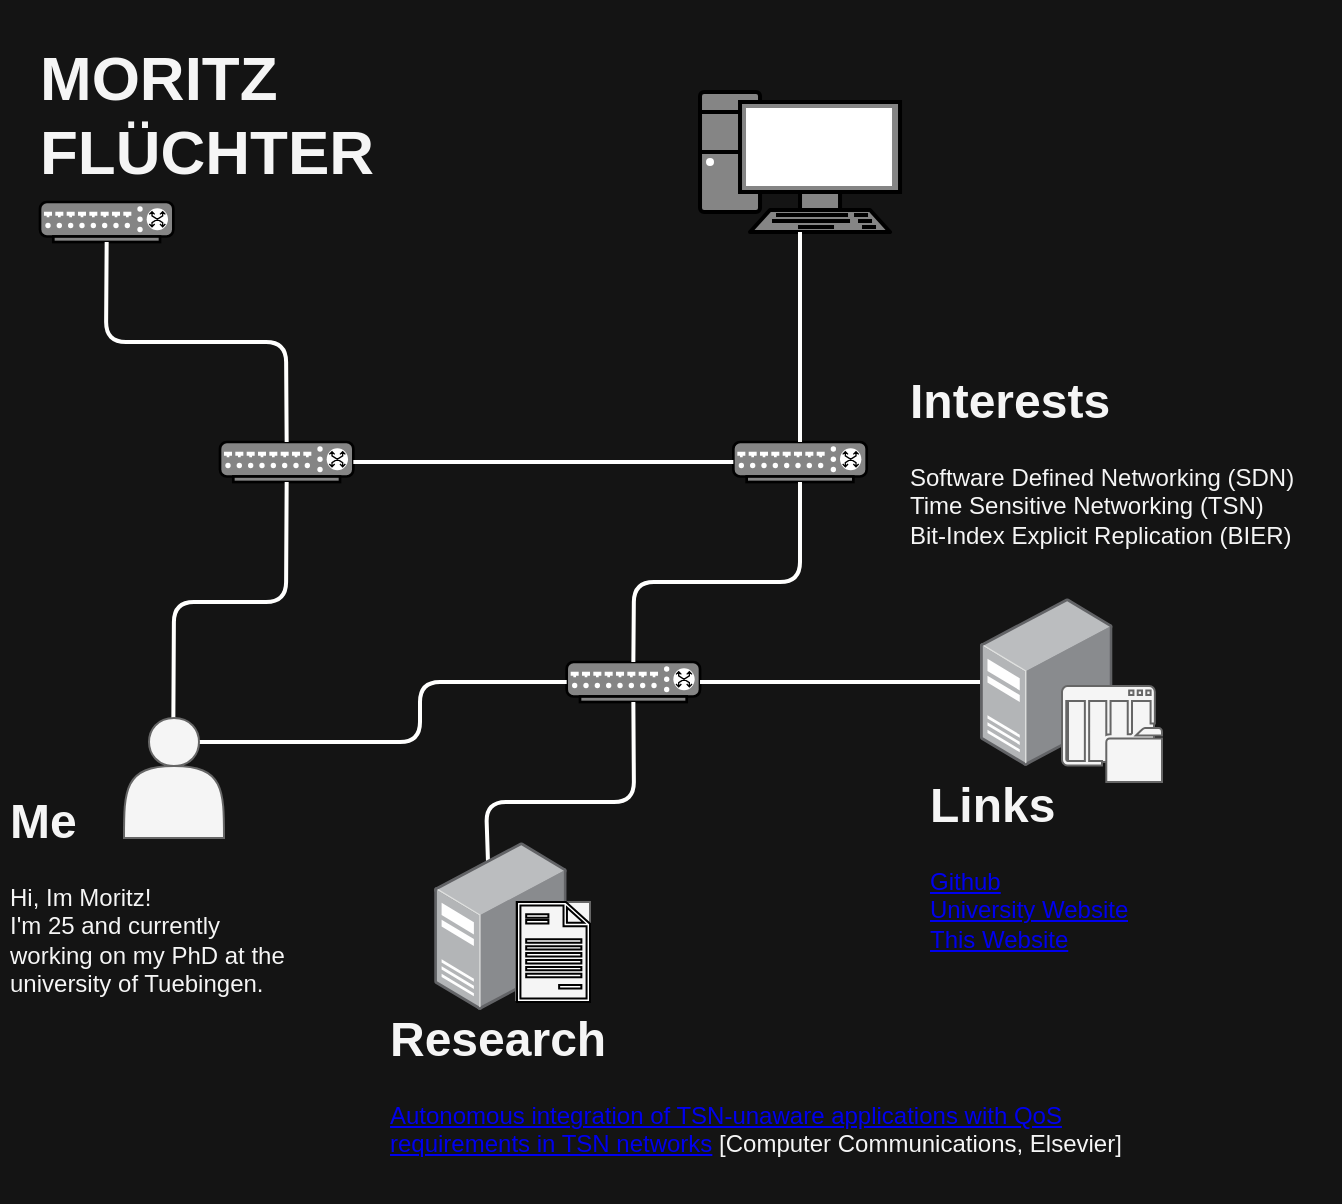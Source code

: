 <mxfile>
    <diagram name="Page-1" id="WbFY9b_eNLDxN-9Mqe8G">
        <mxGraphModel dx="1094" dy="2114" grid="1" gridSize="10" guides="1" tooltips="1" connect="1" arrows="1" fold="1" page="1" pageScale="1" pageWidth="827" pageHeight="1169" background="#141414" math="0" shadow="0">
            <root>
                <mxCell id="0"/>
                <mxCell id="1" parent="0"/>
                <mxCell id="h4gSVYA8LQyx4nT1BWoy-1" value="&lt;h1&gt;Me&lt;/h1&gt;&lt;p&gt;Hi, Im Moritz!&lt;br&gt;I'm 25 and currently working on my PhD at the university of Tuebingen.&lt;/p&gt;" style="text;html=1;strokeColor=none;fillColor=none;spacing=5;spacingTop=-20;whiteSpace=wrap;overflow=hidden;rounded=0;fontColor=#F5F5F5;" parent="1" vertex="1">
                    <mxGeometry x="90" y="270" width="150" height="120" as="geometry"/>
                </mxCell>
                <mxCell id="h4gSVYA8LQyx4nT1BWoy-8" value="&lt;h1 style=&quot;font-size: 31px;&quot;&gt;MORITZ&lt;br style=&quot;font-size: 31px;&quot;&gt;FLÜCHTER&lt;/h1&gt;" style="text;html=1;strokeColor=none;fillColor=none;spacing=5;spacingTop=-20;whiteSpace=wrap;overflow=hidden;rounded=0;fontColor=#F5F5F5;fontSize=31;" parent="1" vertex="1">
                    <mxGeometry x="105" y="-111" width="280" height="115" as="geometry"/>
                </mxCell>
                <mxCell id="h4gSVYA8LQyx4nT1BWoy-9" value="&lt;h1&gt;Research&lt;/h1&gt;&lt;p&gt;&lt;span style=&quot;background-color: initial;&quot;&gt;&lt;a href=&quot;https://www.sciencedirect.com/science/article/pii/S0140366424001439&quot;&gt;Autonomous integration of TSN-unaware applications with QoS requirements in TSN networks&lt;/a&gt; [Computer Communications, Elsevier]&lt;/span&gt;&lt;/p&gt;" style="text;html=1;strokeColor=none;fillColor=none;spacing=5;spacingTop=-20;whiteSpace=wrap;overflow=hidden;rounded=0;fontColor=#F5F5F5;" parent="1" vertex="1">
                    <mxGeometry x="280" y="379" width="390" height="101" as="geometry"/>
                </mxCell>
                <mxCell id="h4gSVYA8LQyx4nT1BWoy-10" value="&lt;h1&gt;Links&lt;/h1&gt;&lt;div&gt;&lt;a href=&quot;https://github.com/MoritzFlu&quot;&gt;Github&lt;/a&gt;&lt;/div&gt;&lt;div&gt;&lt;a href=&quot;https://uni-tuebingen.de/fakultaeten/mathematisch-naturwissenschaftliche-fakultaet/fachbereiche/informatik/lehrstuehle/kommunikationsnetze/staff/moritz-fluechter/&quot;&gt;University Website&lt;/a&gt;&lt;/div&gt;&lt;div&gt;&lt;a href=&quot;https://github.com/MoritzFlu/website&quot;&gt;This Website&lt;/a&gt;&lt;/div&gt;" style="text;html=1;strokeColor=none;fillColor=none;spacing=5;spacingTop=-20;whiteSpace=wrap;overflow=hidden;rounded=0;fontColor=#F5F5F5;" parent="1" vertex="1">
                    <mxGeometry x="550" y="262" width="150" height="98" as="geometry"/>
                </mxCell>
                <mxCell id="h4gSVYA8LQyx4nT1BWoy-11" value="&lt;h1&gt;Interests&lt;/h1&gt;&lt;div&gt;Software Defined Networking (SDN)&lt;/div&gt;&lt;div&gt;Time Sensitive Networking (TSN)&lt;/div&gt;&lt;div&gt;Bit-Index Explicit Replication (BIER)&lt;/div&gt;" style="text;html=1;strokeColor=none;fillColor=none;spacing=5;spacingTop=-20;whiteSpace=wrap;overflow=hidden;rounded=0;fontColor=#F5F5F5;" parent="1" vertex="1">
                    <mxGeometry x="540" y="60" width="220" height="100" as="geometry"/>
                </mxCell>
                <mxCell id="h4gSVYA8LQyx4nT1BWoy-12" value="" style="verticalAlign=top;verticalLabelPosition=bottom;labelPosition=center;align=center;html=1;outlineConnect=0;gradientDirection=north;strokeWidth=2;shape=mxgraph.networks.switch;fillColor=#858585;strokeColor=#000000;aspect=fixed;" parent="1" vertex="1">
                    <mxGeometry x="110" y="-20" width="66.67" height="20" as="geometry"/>
                </mxCell>
                <mxCell id="h4gSVYA8LQyx4nT1BWoy-13" value="" style="verticalAlign=top;verticalLabelPosition=bottom;labelPosition=center;align=center;html=1;outlineConnect=0;gradientDirection=north;strokeWidth=2;shape=mxgraph.networks.switch;fillColor=#858585;strokeColor=#000000;aspect=fixed;" parent="1" vertex="1">
                    <mxGeometry x="200.0" y="100" width="66.67" height="20" as="geometry"/>
                </mxCell>
                <mxCell id="h4gSVYA8LQyx4nT1BWoy-14" value="" style="verticalAlign=top;verticalLabelPosition=bottom;labelPosition=center;align=center;html=1;outlineConnect=0;gradientDirection=north;strokeWidth=2;shape=mxgraph.networks.switch;fillColor=#858585;strokeColor=#000000;aspect=fixed;" parent="1" vertex="1">
                    <mxGeometry x="373.34" y="210" width="66.67" height="20" as="geometry"/>
                </mxCell>
                <mxCell id="h4gSVYA8LQyx4nT1BWoy-18" value="" style="verticalAlign=top;verticalLabelPosition=bottom;labelPosition=center;align=center;html=1;outlineConnect=0;gradientDirection=north;strokeWidth=2;shape=mxgraph.networks.switch;fillColor=#858585;strokeColor=#000000;aspect=fixed;" parent="1" vertex="1">
                    <mxGeometry x="456.67" y="100" width="66.67" height="20" as="geometry"/>
                </mxCell>
                <mxCell id="h4gSVYA8LQyx4nT1BWoy-22" value="" style="endArrow=none;html=1;strokeColor=#FFFFFE;strokeWidth=2;exitX=0.5;exitY=0;exitDx=0;exitDy=0;exitPerimeter=0;entryX=0.5;entryY=1;entryDx=0;entryDy=0;entryPerimeter=0;rounded=1;" parent="1" source="h4gSVYA8LQyx4nT1BWoy-13" target="h4gSVYA8LQyx4nT1BWoy-12" edge="1">
                    <mxGeometry width="50" height="50" relative="1" as="geometry">
                        <mxPoint x="187" y="270" as="sourcePoint"/>
                        <mxPoint x="161" y="287" as="targetPoint"/>
                        <Array as="points">
                            <mxPoint x="233" y="50"/>
                            <mxPoint x="143" y="50"/>
                        </Array>
                    </mxGeometry>
                </mxCell>
                <mxCell id="h4gSVYA8LQyx4nT1BWoy-23" value="" style="endArrow=none;html=1;strokeColor=#FFFFFE;strokeWidth=2;exitX=0.5;exitY=0;exitDx=0;exitDy=0;entryX=0.5;entryY=1;entryDx=0;entryDy=0;entryPerimeter=0;exitPerimeter=0;rounded=1;" parent="1" target="h4gSVYA8LQyx4nT1BWoy-13" edge="1">
                    <mxGeometry width="50" height="50" relative="1" as="geometry">
                        <mxPoint x="176.665" y="240" as="sourcePoint"/>
                        <mxPoint x="153" y="10" as="targetPoint"/>
                        <Array as="points">
                            <mxPoint x="177" y="180"/>
                            <mxPoint x="233" y="180"/>
                        </Array>
                    </mxGeometry>
                </mxCell>
                <mxCell id="h4gSVYA8LQyx4nT1BWoy-24" value="" style="endArrow=none;html=1;strokeColor=#FFFFFE;strokeWidth=2;entryX=0;entryY=0.5;entryDx=0;entryDy=0;entryPerimeter=0;rounded=1;" parent="1" target="h4gSVYA8LQyx4nT1BWoy-14" edge="1">
                    <mxGeometry width="50" height="50" relative="1" as="geometry">
                        <mxPoint x="187" y="250" as="sourcePoint"/>
                        <mxPoint x="243" y="130" as="targetPoint"/>
                        <Array as="points">
                            <mxPoint x="300" y="250"/>
                            <mxPoint x="300" y="220"/>
                        </Array>
                    </mxGeometry>
                </mxCell>
                <mxCell id="h4gSVYA8LQyx4nT1BWoy-25" value="" style="endArrow=none;html=1;strokeColor=#FFFFFE;strokeWidth=2;entryX=0.5;entryY=1;entryDx=0;entryDy=0;entryPerimeter=0;rounded=1;" parent="1" target="h4gSVYA8LQyx4nT1BWoy-14" edge="1">
                    <mxGeometry width="50" height="50" relative="1" as="geometry">
                        <mxPoint x="334" y="310" as="sourcePoint"/>
                        <mxPoint x="383" y="230" as="targetPoint"/>
                        <Array as="points">
                            <mxPoint x="333" y="280"/>
                            <mxPoint x="407" y="280"/>
                        </Array>
                    </mxGeometry>
                </mxCell>
                <object label="" class="cable" id="h4gSVYA8LQyx4nT1BWoy-26">
                    <mxCell style="endArrow=none;html=1;strokeColor=#FFFFFE;strokeWidth=2;exitX=1;exitY=0.5;exitDx=0;exitDy=0;entryX=0;entryY=0.5;entryDx=0;entryDy=0;entryPerimeter=0;exitPerimeter=0;rounded=1;" parent="1" source="h4gSVYA8LQyx4nT1BWoy-14" target="3" edge="1">
                        <mxGeometry width="50" height="50" relative="1" as="geometry">
                            <mxPoint x="220" y="259" as="sourcePoint"/>
                            <mxPoint x="606.665" y="260" as="targetPoint"/>
                            <Array as="points">
                                <mxPoint x="607" y="220"/>
                            </Array>
                        </mxGeometry>
                    </mxCell>
                </object>
                <mxCell id="h4gSVYA8LQyx4nT1BWoy-27" value="" style="endArrow=none;html=1;strokeColor=#FFFFFE;strokeWidth=2;exitX=0.5;exitY=0;exitDx=0;exitDy=0;entryX=0.5;entryY=1;entryDx=0;entryDy=0;entryPerimeter=0;exitPerimeter=0;rounded=1;" parent="1" source="h4gSVYA8LQyx4nT1BWoy-14" target="h4gSVYA8LQyx4nT1BWoy-18" edge="1">
                    <mxGeometry width="50" height="50" relative="1" as="geometry">
                        <mxPoint x="450" y="230" as="sourcePoint"/>
                        <mxPoint x="533" y="270" as="targetPoint"/>
                        <Array as="points">
                            <mxPoint x="407" y="170"/>
                            <mxPoint x="490" y="170"/>
                        </Array>
                    </mxGeometry>
                </mxCell>
                <mxCell id="h4gSVYA8LQyx4nT1BWoy-28" value="" style="endArrow=none;html=1;strokeColor=#FFFFFF;strokeWidth=2;exitX=1;exitY=0.5;exitDx=0;exitDy=0;entryX=0;entryY=0.5;entryDx=0;entryDy=0;entryPerimeter=0;exitPerimeter=0;rounded=1;" parent="1" source="h4gSVYA8LQyx4nT1BWoy-13" target="h4gSVYA8LQyx4nT1BWoy-18" edge="1">
                    <mxGeometry width="50" height="50" relative="1" as="geometry">
                        <mxPoint x="417" y="220" as="sourcePoint"/>
                        <mxPoint x="500" y="130" as="targetPoint"/>
                    </mxGeometry>
                </mxCell>
                <object label="" id="node1">
                    <mxCell style="fontColor=#0066CC;verticalAlign=top;verticalLabelPosition=bottom;labelPosition=center;align=center;html=1;outlineConnect=0;fillColor=#858585;strokeColor=#000000;gradientColor=none;gradientDirection=north;strokeWidth=2;shape=mxgraph.networks.pc;" parent="1" vertex="1">
                        <mxGeometry x="440.01" y="-75" width="100" height="70" as="geometry"/>
                    </mxCell>
                </object>
                <mxCell id="h4gSVYA8LQyx4nT1BWoy-37" value="" style="endArrow=none;html=1;strokeColor=#FFFFFE;strokeWidth=2;exitX=0.5;exitY=1;exitDx=0;exitDy=0;entryX=0.5;entryY=0;entryDx=0;entryDy=0;entryPerimeter=0;exitPerimeter=0;rounded=1;" parent="1" source="node1" target="h4gSVYA8LQyx4nT1BWoy-18" edge="1">
                    <mxGeometry width="50" height="50" relative="1" as="geometry">
                        <mxPoint x="277" y="120" as="sourcePoint"/>
                        <mxPoint x="467" y="120" as="targetPoint"/>
                    </mxGeometry>
                </mxCell>
                <mxCell id="3" value="" style="points=[];aspect=fixed;html=1;align=center;shadow=0;dashed=0;image;image=img/lib/allied_telesis/computer_and_terminals/Server_Desktop.svg;" parent="1" vertex="1">
                    <mxGeometry x="580" y="178" width="66.27" height="84" as="geometry"/>
                </mxCell>
                <mxCell id="9" value="" style="points=[];aspect=fixed;html=1;align=center;shadow=0;dashed=0;image;image=img/lib/allied_telesis/computer_and_terminals/Server_Desktop.svg;" parent="1" vertex="1">
                    <mxGeometry x="307.07" y="300" width="66.27" height="84" as="geometry"/>
                </mxCell>
                <mxCell id="8" value="" style="rounded=0;whiteSpace=wrap;html=1;fillColor=#f5f5f5;fontColor=#333333;strokeColor=#666666;" parent="1" vertex="1">
                    <mxGeometry x="348" y="330" width="37" height="49" as="geometry"/>
                </mxCell>
                <mxCell id="7" value="" style="sketch=0;pointerEvents=1;shadow=0;dashed=0;html=1;aspect=fixed;labelPosition=center;verticalLabelPosition=bottom;verticalAlign=top;align=center;outlineConnect=0;shape=mxgraph.vvd.document;" parent="1" vertex="1">
                    <mxGeometry x="348.5" y="330" width="36.5" height="50" as="geometry"/>
                </mxCell>
                <mxCell id="10" value="" style="rounded=0;whiteSpace=wrap;html=1;fillColor=#f5f5f5;fontColor=#333333;strokeColor=#666666;" parent="1" vertex="1">
                    <mxGeometry x="624" y="224" width="43" height="36" as="geometry"/>
                </mxCell>
                <mxCell id="5" value="" style="sketch=0;pointerEvents=1;shadow=0;dashed=0;html=1;strokeColor=#666666;fillColor=#f5f5f5;labelPosition=center;verticalLabelPosition=bottom;verticalAlign=top;outlineConnect=0;align=center;shape=mxgraph.office.concepts.list_library;fontColor=#333333;" parent="1" vertex="1">
                    <mxGeometry x="621" y="222" width="50" height="48" as="geometry"/>
                </mxCell>
                <mxCell id="11" value="" style="shape=actor;whiteSpace=wrap;html=1;fillColor=#f5f5f5;fontColor=#333333;strokeColor=#666666;" parent="1" vertex="1">
                    <mxGeometry x="152" y="238" width="50" height="60" as="geometry"/>
                </mxCell>
            </root>
        </mxGraphModel>
    </diagram>
</mxfile>